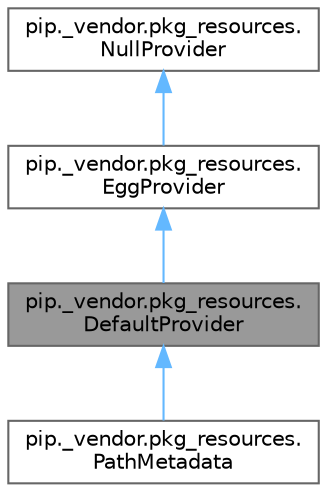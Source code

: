 digraph "pip._vendor.pkg_resources.DefaultProvider"
{
 // LATEX_PDF_SIZE
  bgcolor="transparent";
  edge [fontname=Helvetica,fontsize=10,labelfontname=Helvetica,labelfontsize=10];
  node [fontname=Helvetica,fontsize=10,shape=box,height=0.2,width=0.4];
  Node1 [id="Node000001",label="pip._vendor.pkg_resources.\lDefaultProvider",height=0.2,width=0.4,color="gray40", fillcolor="grey60", style="filled", fontcolor="black",tooltip=" "];
  Node2 -> Node1 [id="edge1_Node000001_Node000002",dir="back",color="steelblue1",style="solid",tooltip=" "];
  Node2 [id="Node000002",label="pip._vendor.pkg_resources.\lEggProvider",height=0.2,width=0.4,color="gray40", fillcolor="white", style="filled",URL="$classpip_1_1__vendor_1_1pkg__resources_1_1_egg_provider.html",tooltip=" "];
  Node3 -> Node2 [id="edge2_Node000002_Node000003",dir="back",color="steelblue1",style="solid",tooltip=" "];
  Node3 [id="Node000003",label="pip._vendor.pkg_resources.\lNullProvider",height=0.2,width=0.4,color="gray40", fillcolor="white", style="filled",URL="$classpip_1_1__vendor_1_1pkg__resources_1_1_null_provider.html",tooltip=" "];
  Node1 -> Node4 [id="edge3_Node000001_Node000004",dir="back",color="steelblue1",style="solid",tooltip=" "];
  Node4 [id="Node000004",label="pip._vendor.pkg_resources.\lPathMetadata",height=0.2,width=0.4,color="gray40", fillcolor="white", style="filled",URL="$classpip_1_1__vendor_1_1pkg__resources_1_1_path_metadata.html",tooltip=" "];
}
